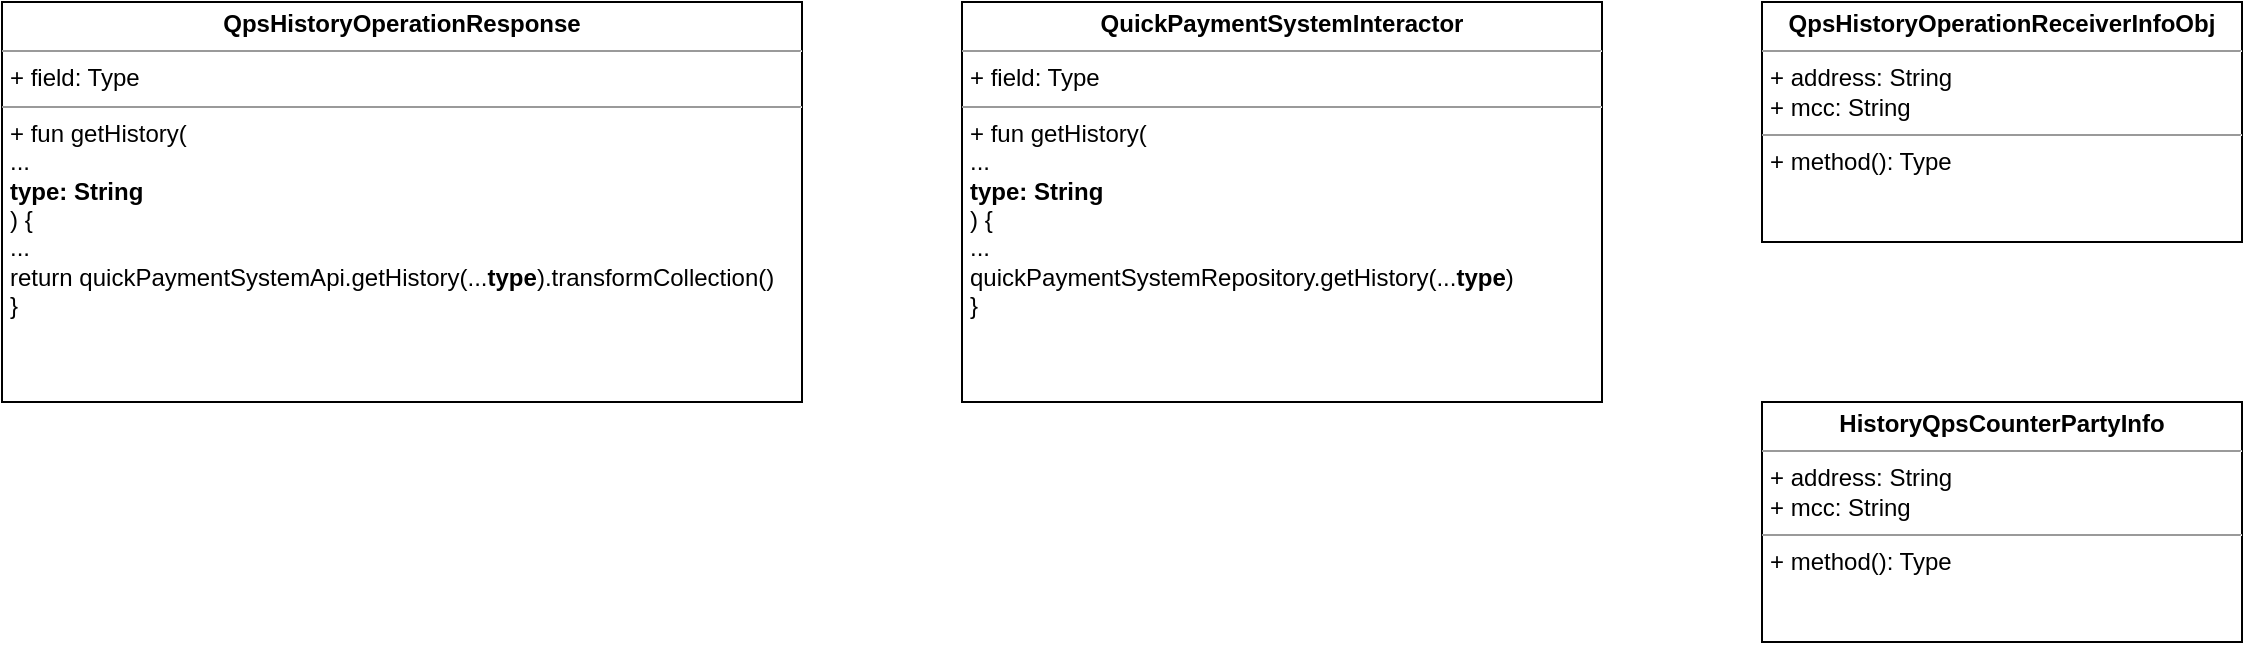 <mxfile version="16.2.6" type="github">
  <diagram id="GAHAo4grmHkLb-Jh6NlL" name="Page-1">
    <mxGraphModel dx="981" dy="503" grid="1" gridSize="10" guides="1" tooltips="1" connect="1" arrows="1" fold="1" page="1" pageScale="1" pageWidth="850" pageHeight="1100" math="0" shadow="0">
      <root>
        <mxCell id="0" />
        <mxCell id="1" parent="0" />
        <mxCell id="aZ0t3fHpENvqRnif-zxp-1" value="&lt;p style=&quot;margin: 0px ; margin-top: 4px ; text-align: center&quot;&gt;&lt;b&gt;QpsHistoryOperationResponse&lt;/b&gt;&lt;/p&gt;&lt;hr size=&quot;1&quot;&gt;&lt;p style=&quot;margin: 0px ; margin-left: 4px&quot;&gt;+ field: Type&lt;/p&gt;&lt;hr size=&quot;1&quot;&gt;&lt;p style=&quot;margin: 0px ; margin-left: 4px&quot;&gt;+ fun getHistory(&lt;/p&gt;&lt;p style=&quot;margin: 0px ; margin-left: 4px&quot;&gt;...&lt;/p&gt;&lt;p style=&quot;margin: 0px ; margin-left: 4px&quot;&gt;&lt;b&gt;type: String&lt;/b&gt;&lt;br&gt;&lt;/p&gt;&lt;p style=&quot;margin: 0px ; margin-left: 4px&quot;&gt;) {&lt;/p&gt;&lt;p style=&quot;margin: 0px ; margin-left: 4px&quot;&gt;...&lt;/p&gt;&lt;p style=&quot;margin: 0px ; margin-left: 4px&quot;&gt;return quickPaymentSystemApi.getHistory(...&lt;b&gt;type&lt;/b&gt;).transformCollection()&lt;br&gt;&lt;/p&gt;&lt;p style=&quot;margin: 0px ; margin-left: 4px&quot;&gt;}&lt;br&gt;&lt;/p&gt;" style="verticalAlign=top;align=left;overflow=fill;fontSize=12;fontFamily=Helvetica;html=1;" vertex="1" parent="1">
          <mxGeometry x="40" y="40" width="400" height="200" as="geometry" />
        </mxCell>
        <mxCell id="aZ0t3fHpENvqRnif-zxp-2" value="&lt;p style=&quot;margin: 0px ; margin-top: 4px ; text-align: center&quot;&gt;&lt;b&gt;QuickPaymentSystemInteractor&lt;/b&gt;&lt;/p&gt;&lt;hr size=&quot;1&quot;&gt;&lt;p style=&quot;margin: 0px ; margin-left: 4px&quot;&gt;+ field: Type&lt;/p&gt;&lt;hr size=&quot;1&quot;&gt;&lt;p style=&quot;margin: 0px ; margin-left: 4px&quot;&gt;+ fun getHistory(&lt;/p&gt;&lt;p style=&quot;margin: 0px ; margin-left: 4px&quot;&gt;...&lt;/p&gt;&lt;p style=&quot;margin: 0px ; margin-left: 4px&quot;&gt;&lt;b&gt;type: String&lt;/b&gt;&lt;br&gt;&lt;/p&gt;&lt;p style=&quot;margin: 0px ; margin-left: 4px&quot;&gt;) {&lt;/p&gt;&lt;p style=&quot;margin: 0px ; margin-left: 4px&quot;&gt;...&lt;/p&gt;&lt;p style=&quot;margin: 0px ; margin-left: 4px&quot;&gt;quickPaymentSystemRepository.getHistory(...&lt;b&gt;type&lt;/b&gt;)&lt;br&gt;&lt;/p&gt;&lt;p style=&quot;margin: 0px ; margin-left: 4px&quot;&gt;}&lt;br&gt;&lt;/p&gt;" style="verticalAlign=top;align=left;overflow=fill;fontSize=12;fontFamily=Helvetica;html=1;" vertex="1" parent="1">
          <mxGeometry x="520" y="40" width="320" height="200" as="geometry" />
        </mxCell>
        <mxCell id="aZ0t3fHpENvqRnif-zxp-3" value="&lt;p style=&quot;margin: 0px ; margin-top: 4px ; text-align: center&quot;&gt;&lt;b&gt;QpsHistoryOperationReceiverInfoObj&lt;/b&gt;&lt;/p&gt;&lt;hr size=&quot;1&quot;&gt;&lt;p style=&quot;margin: 0px ; margin-left: 4px&quot;&gt;+ address: String&lt;/p&gt;&lt;p style=&quot;margin: 0px ; margin-left: 4px&quot;&gt;+ mcc: String&lt;/p&gt;&lt;hr size=&quot;1&quot;&gt;&lt;p style=&quot;margin: 0px ; margin-left: 4px&quot;&gt;+ method(): Type&lt;/p&gt;" style="verticalAlign=top;align=left;overflow=fill;fontSize=12;fontFamily=Helvetica;html=1;" vertex="1" parent="1">
          <mxGeometry x="920" y="40" width="240" height="120" as="geometry" />
        </mxCell>
        <mxCell id="aZ0t3fHpENvqRnif-zxp-4" value="&lt;p style=&quot;margin: 0px ; margin-top: 4px ; text-align: center&quot;&gt;&lt;b&gt;HistoryQpsCounterPartyInfo&lt;/b&gt;&lt;/p&gt;&lt;hr size=&quot;1&quot;&gt;&lt;p style=&quot;margin: 0px ; margin-left: 4px&quot;&gt;+ address: String&lt;br&gt;+ mcc: String&lt;/p&gt;&lt;hr size=&quot;1&quot;&gt;&lt;p style=&quot;margin: 0px ; margin-left: 4px&quot;&gt;+ method(): Type&lt;/p&gt;" style="verticalAlign=top;align=left;overflow=fill;fontSize=12;fontFamily=Helvetica;html=1;" vertex="1" parent="1">
          <mxGeometry x="920" y="240" width="240" height="120" as="geometry" />
        </mxCell>
      </root>
    </mxGraphModel>
  </diagram>
</mxfile>
